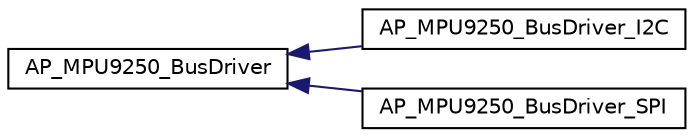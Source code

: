 digraph "Graphical Class Hierarchy"
{
 // INTERACTIVE_SVG=YES
  edge [fontname="Helvetica",fontsize="10",labelfontname="Helvetica",labelfontsize="10"];
  node [fontname="Helvetica",fontsize="10",shape=record];
  rankdir="LR";
  Node1 [label="AP_MPU9250_BusDriver",height=0.2,width=0.4,color="black", fillcolor="white", style="filled",URL="$classAP__MPU9250__BusDriver.html"];
  Node1 -> Node2 [dir="back",color="midnightblue",fontsize="10",style="solid",fontname="Helvetica"];
  Node2 [label="AP_MPU9250_BusDriver_I2C",height=0.2,width=0.4,color="black", fillcolor="white", style="filled",URL="$classAP__MPU9250__BusDriver__I2C.html"];
  Node1 -> Node3 [dir="back",color="midnightblue",fontsize="10",style="solid",fontname="Helvetica"];
  Node3 [label="AP_MPU9250_BusDriver_SPI",height=0.2,width=0.4,color="black", fillcolor="white", style="filled",URL="$classAP__MPU9250__BusDriver__SPI.html"];
}
